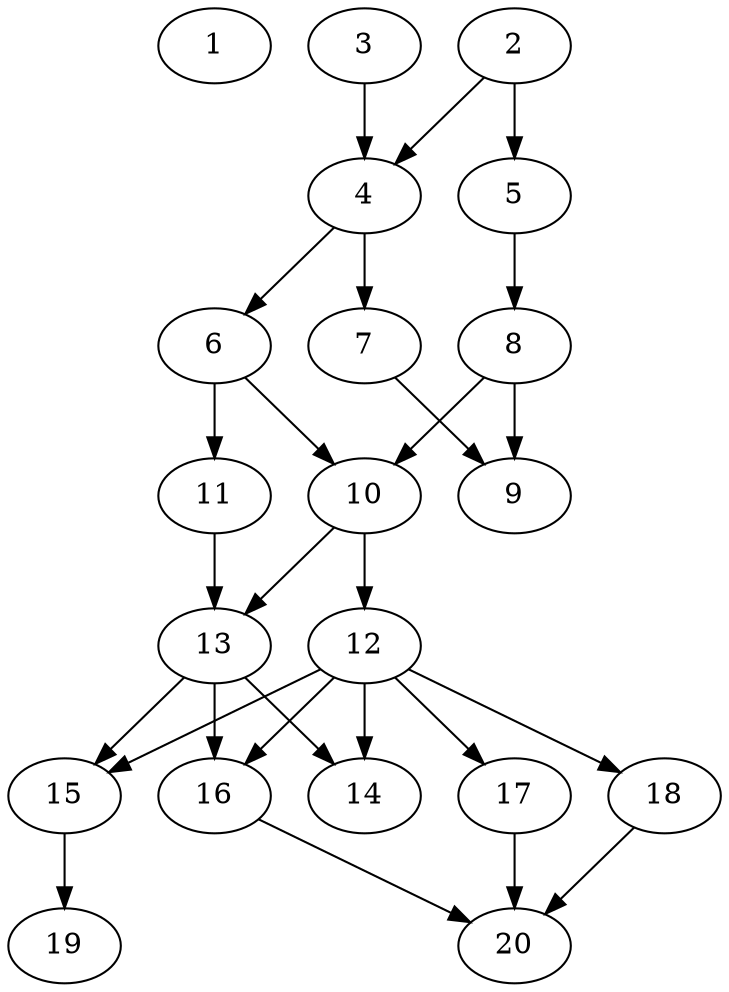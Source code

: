 // DAG automatically generated by daggen at Tue Jul 23 14:27:02 2019
// ./daggen --dot -n 20 --ccr 0.3 --fat 0.5 --regular 0.5 --density 0.7 --mindata 5242880 --maxdata 52428800 
digraph G {
  1 [size="137768960", alpha="0.06", expect_size="41330688"] 
  2 [size="118019413", alpha="0.13", expect_size="35405824"] 
  2 -> 4 [size ="35405824"]
  2 -> 5 [size ="35405824"]
  3 [size="30064640", alpha="0.00", expect_size="9019392"] 
  3 -> 4 [size ="9019392"]
  4 [size="121944747", alpha="0.03", expect_size="36583424"] 
  4 -> 6 [size ="36583424"]
  4 -> 7 [size ="36583424"]
  5 [size="140902400", alpha="0.08", expect_size="42270720"] 
  5 -> 8 [size ="42270720"]
  6 [size="126218240", alpha="0.05", expect_size="37865472"] 
  6 -> 10 [size ="37865472"]
  6 -> 11 [size ="37865472"]
  7 [size="70178133", alpha="0.06", expect_size="21053440"] 
  7 -> 9 [size ="21053440"]
  8 [size="131713707", alpha="0.02", expect_size="39514112"] 
  8 -> 9 [size ="39514112"]
  8 -> 10 [size ="39514112"]
  9 [size="40867840", alpha="0.12", expect_size="12260352"] 
  10 [size="89501013", alpha="0.11", expect_size="26850304"] 
  10 -> 12 [size ="26850304"]
  10 -> 13 [size ="26850304"]
  11 [size="24664747", alpha="0.04", expect_size="7399424"] 
  11 -> 13 [size ="7399424"]
  12 [size="72895147", alpha="0.01", expect_size="21868544"] 
  12 -> 14 [size ="21868544"]
  12 -> 15 [size ="21868544"]
  12 -> 16 [size ="21868544"]
  12 -> 17 [size ="21868544"]
  12 -> 18 [size ="21868544"]
  13 [size="171659947", alpha="0.18", expect_size="51497984"] 
  13 -> 14 [size ="51497984"]
  13 -> 15 [size ="51497984"]
  13 -> 16 [size ="51497984"]
  14 [size="172072960", alpha="0.09", expect_size="51621888"] 
  15 [size="38065493", alpha="0.06", expect_size="11419648"] 
  15 -> 19 [size ="11419648"]
  16 [size="99126613", alpha="0.05", expect_size="29737984"] 
  16 -> 20 [size ="29737984"]
  17 [size="139581440", alpha="0.03", expect_size="41874432"] 
  17 -> 20 [size ="41874432"]
  18 [size="33071787", alpha="0.04", expect_size="9921536"] 
  18 -> 20 [size ="9921536"]
  19 [size="51237547", alpha="0.08", expect_size="15371264"] 
  20 [size="146752853", alpha="0.16", expect_size="44025856"] 
}
